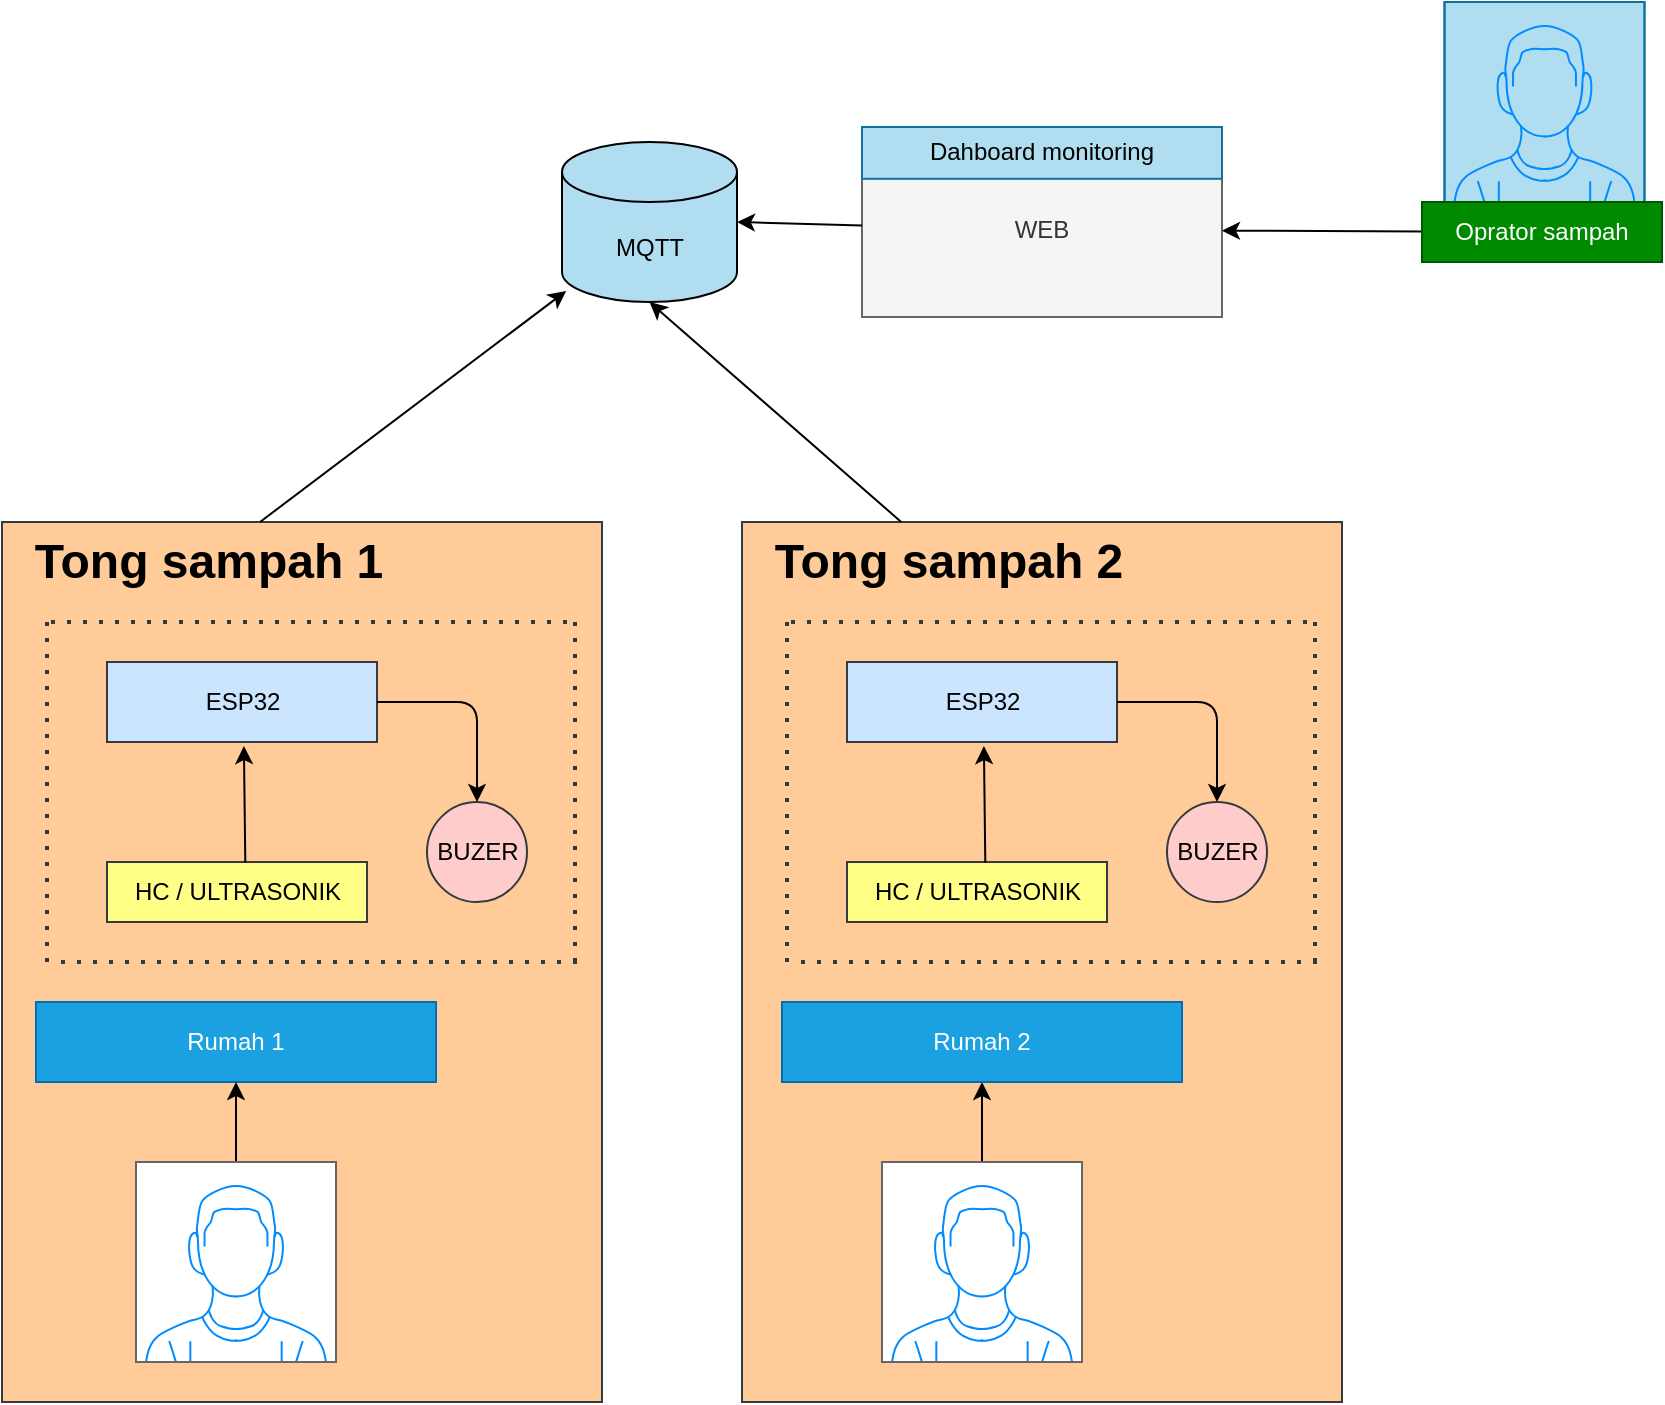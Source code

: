 <mxfile>
    <diagram id="1cdiKSfY0_i7nyihkiWr" name="Page-1">
        <mxGraphModel dx="1224" dy="1852" grid="1" gridSize="10" guides="1" tooltips="1" connect="1" arrows="1" fold="1" page="1" pageScale="1" pageWidth="850" pageHeight="1100" math="0" shadow="0">
            <root>
                <mxCell id="0"/>
                <mxCell id="1" parent="0"/>
                <mxCell id="104" value="" style="rounded=0;whiteSpace=wrap;html=1;fillColor=#ffcc99;strokeColor=#36393d;" parent="1" vertex="1">
                    <mxGeometry x="460" y="190" width="300" height="440" as="geometry"/>
                </mxCell>
                <mxCell id="103" value="" style="rounded=0;whiteSpace=wrap;html=1;fillColor=#ffcc99;strokeColor=#36393d;" parent="1" vertex="1">
                    <mxGeometry x="90" y="190" width="300" height="440" as="geometry"/>
                </mxCell>
                <mxCell id="2" value="ESP32" style="rounded=0;whiteSpace=wrap;html=1;fillColor=#cce5ff;strokeColor=#36393d;fontColor=#000000;" parent="1" vertex="1">
                    <mxGeometry x="142.5" y="260" width="135" height="40" as="geometry"/>
                </mxCell>
                <mxCell id="4" value="MQTT" style="shape=cylinder3;whiteSpace=wrap;html=1;boundedLbl=1;backgroundOutline=1;size=15;fillColor=#b1ddf0;strokeColor=#000000;fontColor=#000000;" parent="1" vertex="1">
                    <mxGeometry x="370" width="87.5" height="80" as="geometry"/>
                </mxCell>
                <mxCell id="7" value="" style="endArrow=none;dashed=1;html=1;dashPattern=1 3;strokeWidth=2;fillColor=#ffff88;strokeColor=#36393d;" parent="1" edge="1">
                    <mxGeometry width="50" height="50" relative="1" as="geometry">
                        <mxPoint x="112.5" y="410" as="sourcePoint"/>
                        <mxPoint x="112.5" y="240" as="targetPoint"/>
                    </mxGeometry>
                </mxCell>
                <mxCell id="8" value="" style="endArrow=none;dashed=1;html=1;dashPattern=1 3;strokeWidth=2;fillColor=#ffff88;strokeColor=#36393d;" parent="1" edge="1">
                    <mxGeometry width="50" height="50" relative="1" as="geometry">
                        <mxPoint x="372.5" y="240" as="sourcePoint"/>
                        <mxPoint x="112.5" y="240" as="targetPoint"/>
                    </mxGeometry>
                </mxCell>
                <mxCell id="10" value="HC / ULTRASONIK" style="rounded=0;whiteSpace=wrap;html=1;fillColor=#ffff88;strokeColor=#36393d;fontColor=#000000;" parent="1" vertex="1">
                    <mxGeometry x="142.5" y="360" width="130" height="30" as="geometry"/>
                </mxCell>
                <mxCell id="12" value="BUZER" style="ellipse;whiteSpace=wrap;html=1;aspect=fixed;fillColor=#ffcccc;strokeColor=#36393d;fontColor=#000000;" parent="1" vertex="1">
                    <mxGeometry x="302.5" y="330" width="50" height="50" as="geometry"/>
                </mxCell>
                <mxCell id="13" value="" style="endArrow=classic;html=1;entryX=0.5;entryY=0;entryDx=0;entryDy=0;exitX=1;exitY=0.5;exitDx=0;exitDy=0;" parent="1" source="2" target="12" edge="1">
                    <mxGeometry width="50" height="50" relative="1" as="geometry">
                        <mxPoint x="232.5" y="350" as="sourcePoint"/>
                        <mxPoint x="282.5" y="300" as="targetPoint"/>
                        <Array as="points">
                            <mxPoint x="327.5" y="280"/>
                        </Array>
                    </mxGeometry>
                </mxCell>
                <mxCell id="16" value="" style="endArrow=classic;html=1;entryX=0.507;entryY=1.051;entryDx=0;entryDy=0;entryPerimeter=0;exitX=0.532;exitY=0.013;exitDx=0;exitDy=0;exitPerimeter=0;" parent="1" source="10" target="2" edge="1">
                    <mxGeometry width="50" height="50" relative="1" as="geometry">
                        <mxPoint x="192.5" y="360" as="sourcePoint"/>
                        <mxPoint x="242.5" y="310" as="targetPoint"/>
                    </mxGeometry>
                </mxCell>
                <mxCell id="17" value="" style="endArrow=none;dashed=1;html=1;dashPattern=1 3;strokeWidth=2;fillColor=#ffff88;strokeColor=#36393d;" parent="1" edge="1">
                    <mxGeometry width="50" height="50" relative="1" as="geometry">
                        <mxPoint x="376.5" y="410" as="sourcePoint"/>
                        <mxPoint x="376.5" y="240" as="targetPoint"/>
                    </mxGeometry>
                </mxCell>
                <mxCell id="18" value="" style="endArrow=none;dashed=1;html=1;dashPattern=1 3;strokeWidth=2;fillColor=#ffff88;strokeColor=#36393d;" parent="1" edge="1">
                    <mxGeometry width="50" height="50" relative="1" as="geometry">
                        <mxPoint x="377.5" y="410" as="sourcePoint"/>
                        <mxPoint x="117.5" y="410" as="targetPoint"/>
                    </mxGeometry>
                </mxCell>
                <mxCell id="19" value="Rumah 1" style="rounded=0;whiteSpace=wrap;html=1;align=center;fillColor=#1ba1e2;fontColor=#ffffff;strokeColor=#006EAF;" parent="1" vertex="1">
                    <mxGeometry x="107" y="430" width="200" height="40" as="geometry"/>
                </mxCell>
                <mxCell id="63" style="edgeStyle=none;html=1;entryX=0.024;entryY=0.931;entryDx=0;entryDy=0;entryPerimeter=0;" parent="1" source="20" target="4" edge="1">
                    <mxGeometry relative="1" as="geometry"/>
                </mxCell>
                <mxCell id="20" value="Tong sampah 1" style="text;html=1;fontSize=24;fontStyle=1;verticalAlign=middle;align=center;fontColor=#000000;" parent="1" vertex="1">
                    <mxGeometry x="142.5" y="190" width="100" height="40" as="geometry"/>
                </mxCell>
                <mxCell id="38" value="ESP32" style="rounded=0;whiteSpace=wrap;html=1;fillColor=#cce5ff;strokeColor=#36393d;fontColor=#000000;" parent="1" vertex="1">
                    <mxGeometry x="512.5" y="260" width="135" height="40" as="geometry"/>
                </mxCell>
                <mxCell id="39" value="" style="endArrow=none;dashed=1;html=1;dashPattern=1 3;strokeWidth=2;fillColor=#ffff88;strokeColor=#36393d;" parent="1" edge="1">
                    <mxGeometry width="50" height="50" relative="1" as="geometry">
                        <mxPoint x="482.5" y="410" as="sourcePoint"/>
                        <mxPoint x="482.5" y="240" as="targetPoint"/>
                    </mxGeometry>
                </mxCell>
                <mxCell id="40" value="" style="endArrow=none;dashed=1;html=1;dashPattern=1 3;strokeWidth=2;fillColor=#ffff88;strokeColor=#36393d;" parent="1" edge="1">
                    <mxGeometry width="50" height="50" relative="1" as="geometry">
                        <mxPoint x="742.5" y="240" as="sourcePoint"/>
                        <mxPoint x="482.5" y="240" as="targetPoint"/>
                    </mxGeometry>
                </mxCell>
                <mxCell id="41" value="HC / ULTRASONIK" style="rounded=0;whiteSpace=wrap;html=1;fillColor=#ffff88;strokeColor=#36393d;fontColor=#000000;" parent="1" vertex="1">
                    <mxGeometry x="512.5" y="360" width="130" height="30" as="geometry"/>
                </mxCell>
                <mxCell id="42" value="BUZER" style="ellipse;whiteSpace=wrap;html=1;aspect=fixed;fillColor=#ffcccc;strokeColor=#36393d;fontColor=#000000;" parent="1" vertex="1">
                    <mxGeometry x="672.5" y="330" width="50" height="50" as="geometry"/>
                </mxCell>
                <mxCell id="43" value="" style="endArrow=classic;html=1;entryX=0.5;entryY=0;entryDx=0;entryDy=0;exitX=1;exitY=0.5;exitDx=0;exitDy=0;" parent="1" source="38" target="42" edge="1">
                    <mxGeometry width="50" height="50" relative="1" as="geometry">
                        <mxPoint x="602.5" y="350" as="sourcePoint"/>
                        <mxPoint x="652.5" y="300" as="targetPoint"/>
                        <Array as="points">
                            <mxPoint x="697.5" y="280"/>
                        </Array>
                    </mxGeometry>
                </mxCell>
                <mxCell id="44" value="" style="endArrow=classic;html=1;entryX=0.507;entryY=1.051;entryDx=0;entryDy=0;entryPerimeter=0;exitX=0.532;exitY=0.013;exitDx=0;exitDy=0;exitPerimeter=0;" parent="1" source="41" target="38" edge="1">
                    <mxGeometry width="50" height="50" relative="1" as="geometry">
                        <mxPoint x="562.5" y="360" as="sourcePoint"/>
                        <mxPoint x="612.5" y="310" as="targetPoint"/>
                    </mxGeometry>
                </mxCell>
                <mxCell id="45" value="" style="endArrow=none;dashed=1;html=1;dashPattern=1 3;strokeWidth=2;fillColor=#ffff88;strokeColor=#36393d;" parent="1" edge="1">
                    <mxGeometry width="50" height="50" relative="1" as="geometry">
                        <mxPoint x="746.5" y="410" as="sourcePoint"/>
                        <mxPoint x="746.5" y="240" as="targetPoint"/>
                    </mxGeometry>
                </mxCell>
                <mxCell id="46" value="" style="endArrow=none;dashed=1;html=1;dashPattern=1 3;strokeWidth=2;fillColor=#ffff88;strokeColor=#36393d;" parent="1" edge="1">
                    <mxGeometry width="50" height="50" relative="1" as="geometry">
                        <mxPoint x="747.5" y="410" as="sourcePoint"/>
                        <mxPoint x="487.5" y="410" as="targetPoint"/>
                    </mxGeometry>
                </mxCell>
                <mxCell id="65" style="edgeStyle=none;html=1;entryX=0.5;entryY=1;entryDx=0;entryDy=0;entryPerimeter=0;" parent="1" source="48" target="4" edge="1">
                    <mxGeometry relative="1" as="geometry"/>
                </mxCell>
                <mxCell id="48" value="Tong sampah 2" style="text;strokeColor=none;fillColor=none;html=1;fontSize=24;fontStyle=1;verticalAlign=middle;align=center;fontColor=#000000;" parent="1" vertex="1">
                    <mxGeometry x="512.5" y="190" width="100" height="40" as="geometry"/>
                </mxCell>
                <mxCell id="68" value="" style="group" parent="1" vertex="1" connectable="0">
                    <mxGeometry x="520" y="-7.5" width="270" height="107.5" as="geometry"/>
                </mxCell>
                <mxCell id="66" value="WEB" style="rounded=0;whiteSpace=wrap;html=1;fillColor=#f5f5f5;strokeColor=#666666;fontColor=#333333;" parent="68" vertex="1">
                    <mxGeometry y="8.636" width="180" height="86.364" as="geometry"/>
                </mxCell>
                <mxCell id="67" value="Dahboard monitoring" style="rounded=0;whiteSpace=wrap;html=1;fillColor=#b1ddf0;strokeColor=#10739e;fontColor=#000000;" parent="68" vertex="1">
                    <mxGeometry width="180" height="25.909" as="geometry"/>
                </mxCell>
                <mxCell id="69" style="edgeStyle=none;html=1;entryX=1;entryY=0.5;entryDx=0;entryDy=0;entryPerimeter=0;" parent="1" source="66" target="4" edge="1">
                    <mxGeometry relative="1" as="geometry"/>
                </mxCell>
                <mxCell id="81" style="edgeStyle=none;html=1;entryX=1;entryY=0.5;entryDx=0;entryDy=0;startArrow=none;" parent="1" source="90" target="66" edge="1">
                    <mxGeometry relative="1" as="geometry"/>
                </mxCell>
                <mxCell id="85" value="" style="edgeStyle=none;html=1;" parent="1" source="82" target="19" edge="1">
                    <mxGeometry relative="1" as="geometry"/>
                </mxCell>
                <mxCell id="82" value="" style="verticalLabelPosition=bottom;shadow=0;dashed=0;align=center;html=1;verticalAlign=top;strokeWidth=1;shape=mxgraph.mockup.containers.userMale;strokeColor2=#008cff;fillColor=none;strokeColor=none;" parent="1" vertex="1">
                    <mxGeometry x="157" y="510" width="100" height="100" as="geometry"/>
                </mxCell>
                <mxCell id="86" value="" style="edgeStyle=none;html=1;" parent="1" source="83" edge="1">
                    <mxGeometry relative="1" as="geometry">
                        <mxPoint x="580" y="470.0" as="targetPoint"/>
                    </mxGeometry>
                </mxCell>
                <mxCell id="83" value="" style="verticalLabelPosition=bottom;shadow=0;dashed=0;align=center;html=1;verticalAlign=top;strokeWidth=1;shape=mxgraph.mockup.containers.userMale;strokeColor2=#008cff;fillColor=none;strokeColor=none;" parent="1" vertex="1">
                    <mxGeometry x="530" y="510" width="100" height="100" as="geometry"/>
                </mxCell>
                <mxCell id="88" value="Rumah 2" style="rounded=0;whiteSpace=wrap;html=1;align=center;fillColor=#1ba1e2;fontColor=#ffffff;strokeColor=#006EAF;" parent="1" vertex="1">
                    <mxGeometry x="480" y="430" width="200" height="40" as="geometry"/>
                </mxCell>
                <mxCell id="101" value="" style="group" parent="1" vertex="1" connectable="0">
                    <mxGeometry x="800" y="-70" width="120" height="130" as="geometry"/>
                </mxCell>
                <mxCell id="80" value="" style="verticalLabelPosition=bottom;shadow=0;dashed=0;align=center;html=1;verticalAlign=top;strokeWidth=1;shape=mxgraph.mockup.containers.userMale;strokeColor2=#008cff;fillColor=#b1ddf0;strokeColor=#10739e;" parent="101" vertex="1">
                    <mxGeometry x="11.25" width="100" height="100" as="geometry"/>
                </mxCell>
                <mxCell id="91" value="" style="edgeStyle=none;html=1;entryX=0.5;entryY=0;entryDx=0;entryDy=0;endArrow=none;" parent="101" source="80" target="90" edge="1">
                    <mxGeometry relative="1" as="geometry">
                        <mxPoint x="61.25" y="100" as="sourcePoint"/>
                        <mxPoint x="61.25" y="160" as="targetPoint"/>
                    </mxGeometry>
                </mxCell>
                <mxCell id="90" value="Oprator sampah" style="rounded=0;whiteSpace=wrap;html=1;fillColor=#008a00;fontColor=#ffffff;strokeColor=#005700;" parent="101" vertex="1">
                    <mxGeometry y="100" width="120" height="30" as="geometry"/>
                </mxCell>
            </root>
        </mxGraphModel>
    </diagram>
</mxfile>